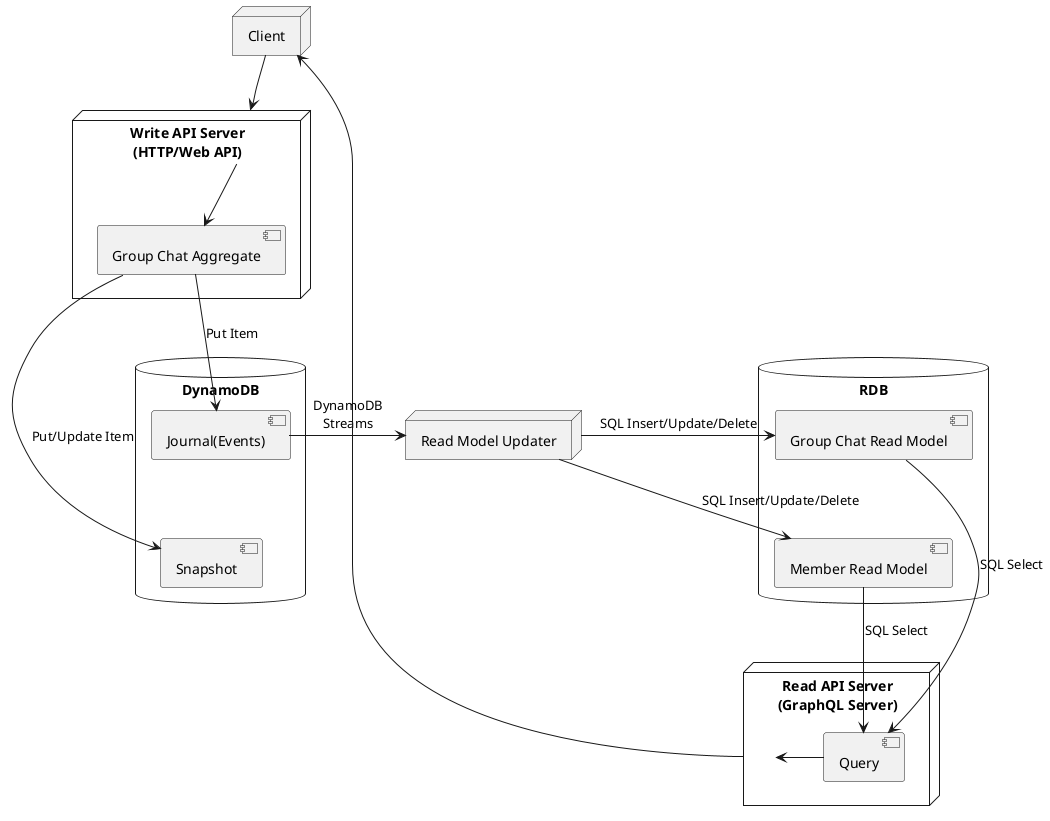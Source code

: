 @startuml system-layout
'https://plantuml.com/component-diagram

node "Client" as client {
}

node "Write API Server\n(HTTP/Web API)" as writeAPI {
    [Group Chat Aggregate] as groupChatAggregate
}

node "Read API Server\n(GraphQL Server)" as readAPI {
    [Query] as query
}

node "Read Model Updater" as updater {
}

database "DynamoDB" {
    [Journal(Events)] as journal
    [Snapshot] as snapshot
}

database "RDB" {
  [Group Chat Read Model] as groupChat
  [Member Read Model] as member
}

journal -[hidden]- snapshot
groupChat -[hidden]- member

writeAPI -d-> groupChatAggregate

groupChatAggregate -d-> journal: Put Item
groupChatAggregate -d-> snapshot: Put/Update Item

journal -r-> updater: DynamoDB\nStreams

updater -r-> groupChat: SQL Insert/Update/Delete
updater -r-> member: SQL Insert/Update/Delete

groupChat --> query: SQL Select
member --> query: SQL Select
query -> readAPI

client -d-> writeAPI
client <-r- readAPI

@enduml
